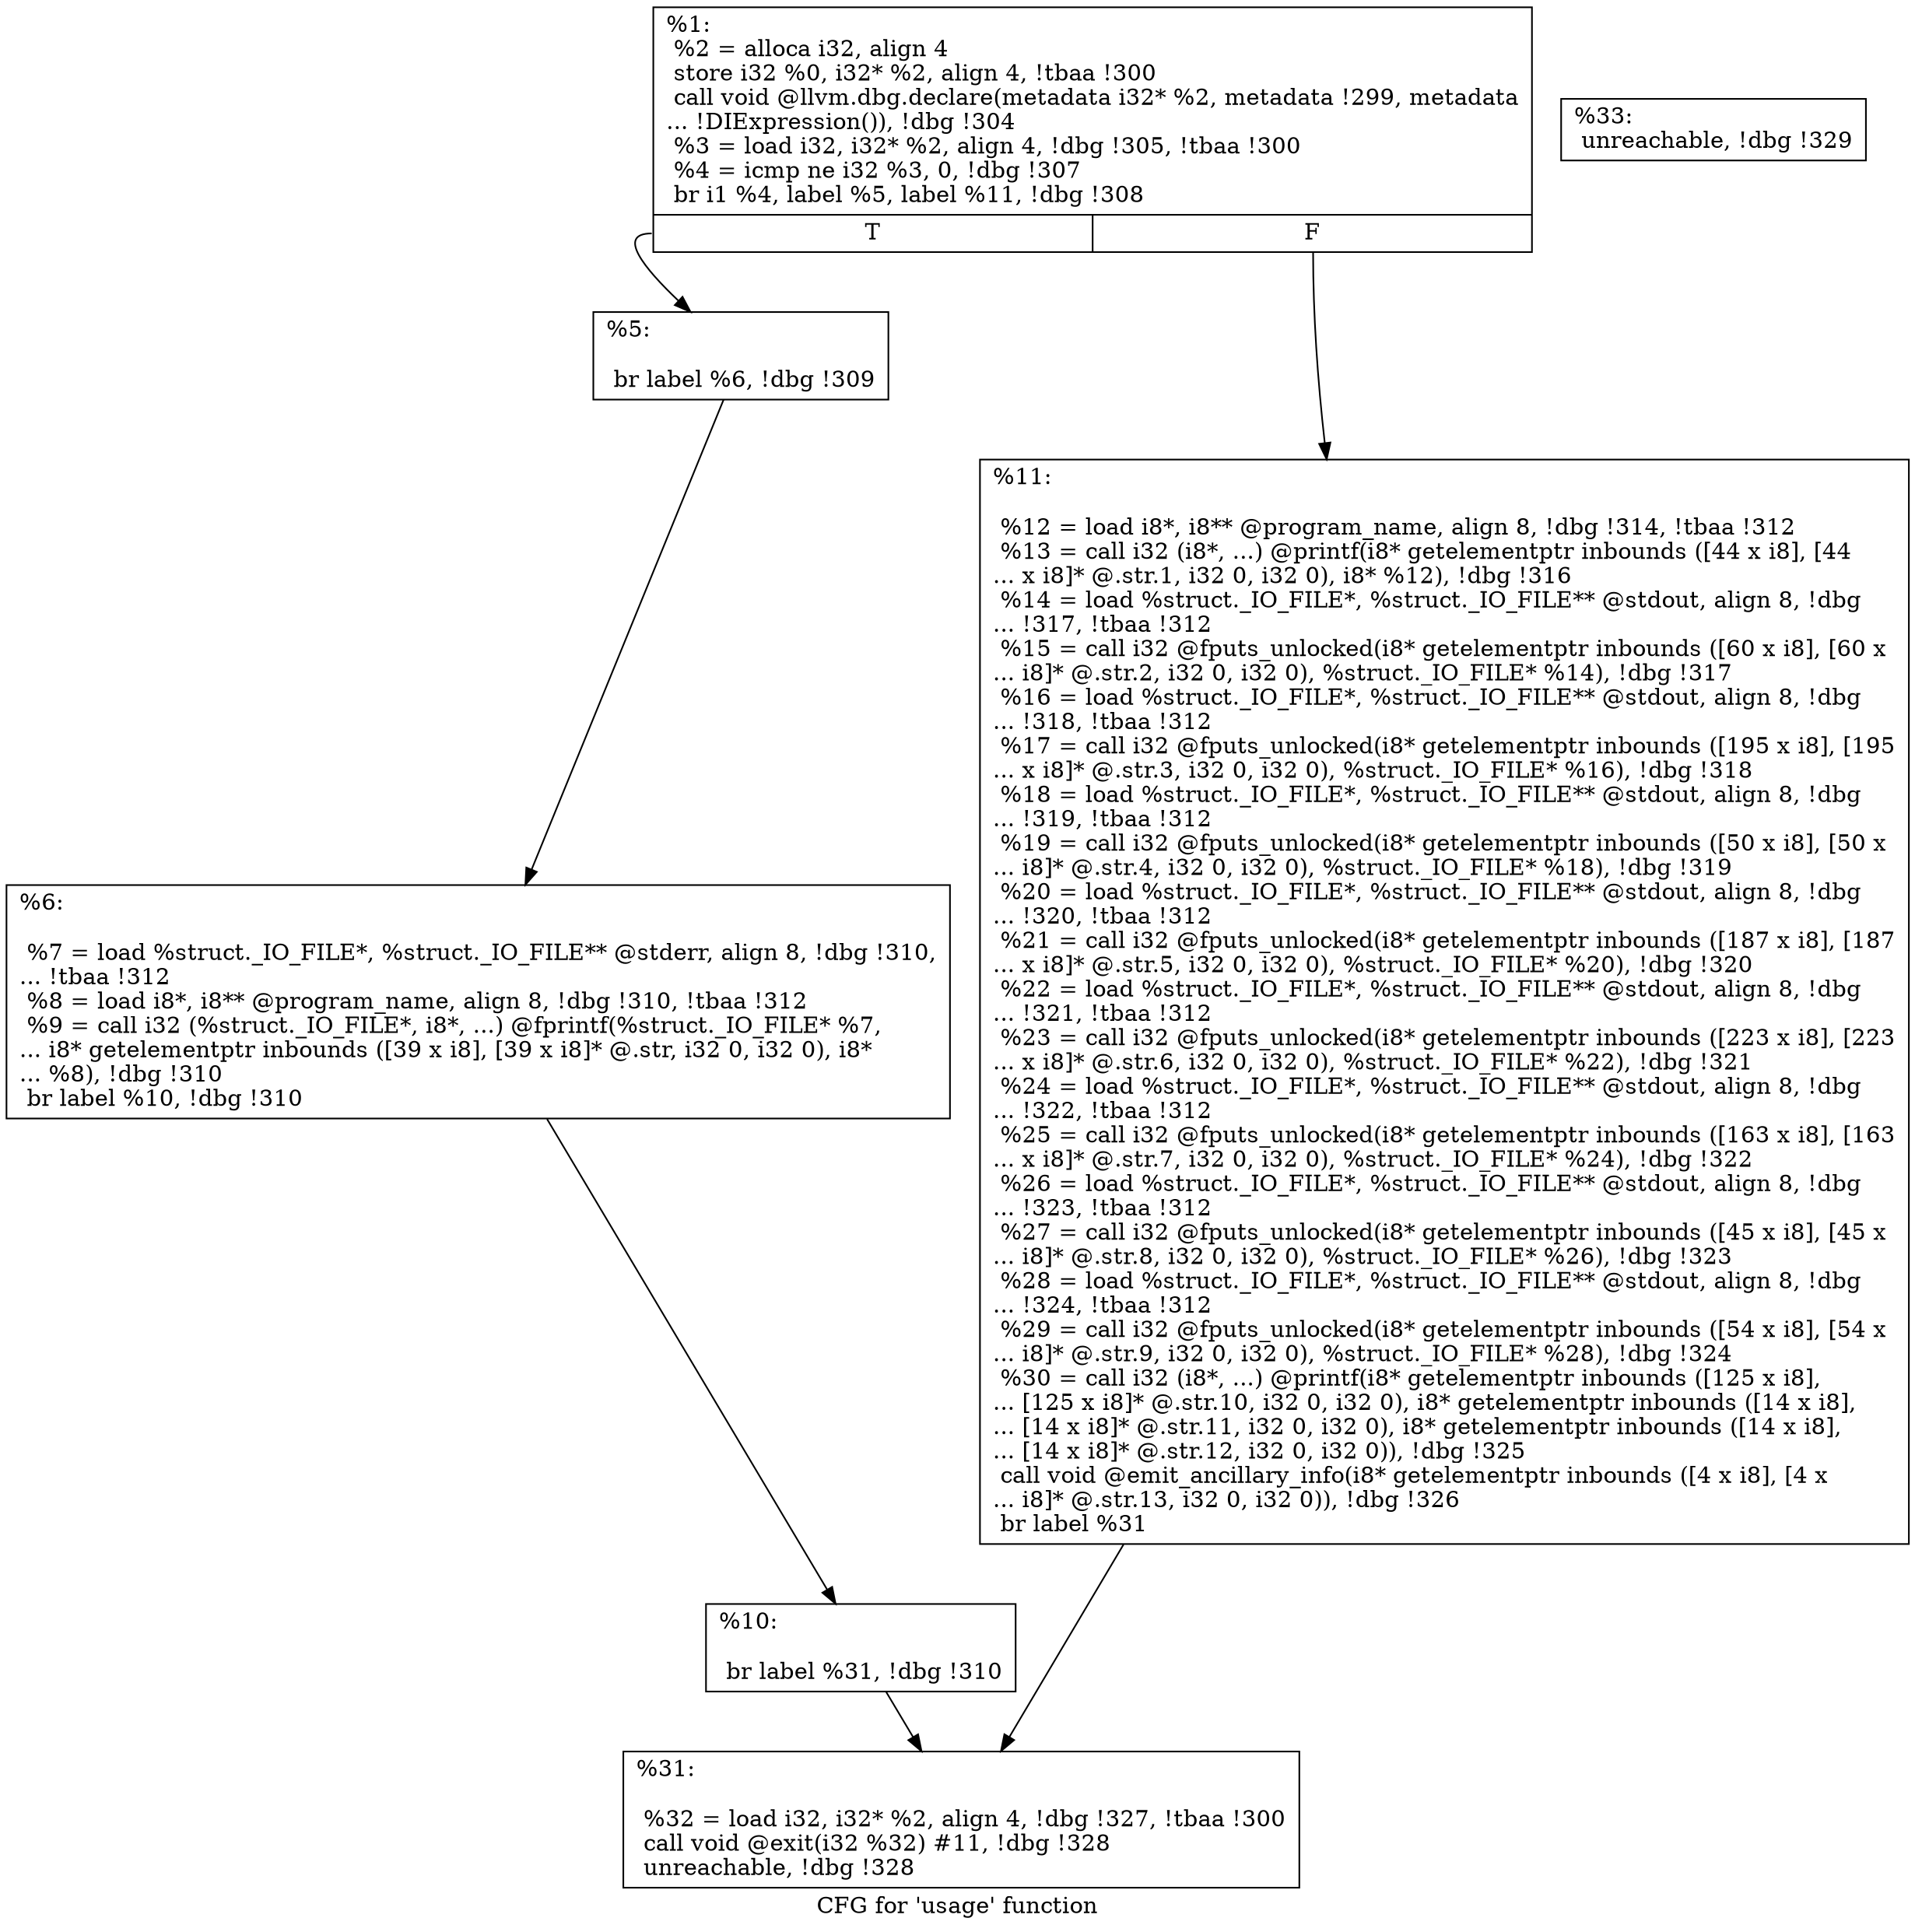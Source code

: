 digraph "CFG for 'usage' function" {
	label="CFG for 'usage' function";

	Node0x1003ec0 [shape=record,label="{%1:\l  %2 = alloca i32, align 4\l  store i32 %0, i32* %2, align 4, !tbaa !300\l  call void @llvm.dbg.declare(metadata i32* %2, metadata !299, metadata\l... !DIExpression()), !dbg !304\l  %3 = load i32, i32* %2, align 4, !dbg !305, !tbaa !300\l  %4 = icmp ne i32 %3, 0, !dbg !307\l  br i1 %4, label %5, label %11, !dbg !308\l|{<s0>T|<s1>F}}"];
	Node0x1003ec0:s0 -> Node0x1030570;
	Node0x1003ec0:s1 -> Node0x1030660;
	Node0x1030570 [shape=record,label="{%5:\l\l  br label %6, !dbg !309\l}"];
	Node0x1030570 -> Node0x10305c0;
	Node0x10305c0 [shape=record,label="{%6:\l\l  %7 = load %struct._IO_FILE*, %struct._IO_FILE** @stderr, align 8, !dbg !310,\l... !tbaa !312\l  %8 = load i8*, i8** @program_name, align 8, !dbg !310, !tbaa !312\l  %9 = call i32 (%struct._IO_FILE*, i8*, ...) @fprintf(%struct._IO_FILE* %7,\l... i8* getelementptr inbounds ([39 x i8], [39 x i8]* @.str, i32 0, i32 0), i8*\l... %8), !dbg !310\l  br label %10, !dbg !310\l}"];
	Node0x10305c0 -> Node0x1030610;
	Node0x1030610 [shape=record,label="{%10:\l\l  br label %31, !dbg !310\l}"];
	Node0x1030610 -> Node0x10306b0;
	Node0x1030660 [shape=record,label="{%11:\l\l  %12 = load i8*, i8** @program_name, align 8, !dbg !314, !tbaa !312\l  %13 = call i32 (i8*, ...) @printf(i8* getelementptr inbounds ([44 x i8], [44\l... x i8]* @.str.1, i32 0, i32 0), i8* %12), !dbg !316\l  %14 = load %struct._IO_FILE*, %struct._IO_FILE** @stdout, align 8, !dbg\l... !317, !tbaa !312\l  %15 = call i32 @fputs_unlocked(i8* getelementptr inbounds ([60 x i8], [60 x\l... i8]* @.str.2, i32 0, i32 0), %struct._IO_FILE* %14), !dbg !317\l  %16 = load %struct._IO_FILE*, %struct._IO_FILE** @stdout, align 8, !dbg\l... !318, !tbaa !312\l  %17 = call i32 @fputs_unlocked(i8* getelementptr inbounds ([195 x i8], [195\l... x i8]* @.str.3, i32 0, i32 0), %struct._IO_FILE* %16), !dbg !318\l  %18 = load %struct._IO_FILE*, %struct._IO_FILE** @stdout, align 8, !dbg\l... !319, !tbaa !312\l  %19 = call i32 @fputs_unlocked(i8* getelementptr inbounds ([50 x i8], [50 x\l... i8]* @.str.4, i32 0, i32 0), %struct._IO_FILE* %18), !dbg !319\l  %20 = load %struct._IO_FILE*, %struct._IO_FILE** @stdout, align 8, !dbg\l... !320, !tbaa !312\l  %21 = call i32 @fputs_unlocked(i8* getelementptr inbounds ([187 x i8], [187\l... x i8]* @.str.5, i32 0, i32 0), %struct._IO_FILE* %20), !dbg !320\l  %22 = load %struct._IO_FILE*, %struct._IO_FILE** @stdout, align 8, !dbg\l... !321, !tbaa !312\l  %23 = call i32 @fputs_unlocked(i8* getelementptr inbounds ([223 x i8], [223\l... x i8]* @.str.6, i32 0, i32 0), %struct._IO_FILE* %22), !dbg !321\l  %24 = load %struct._IO_FILE*, %struct._IO_FILE** @stdout, align 8, !dbg\l... !322, !tbaa !312\l  %25 = call i32 @fputs_unlocked(i8* getelementptr inbounds ([163 x i8], [163\l... x i8]* @.str.7, i32 0, i32 0), %struct._IO_FILE* %24), !dbg !322\l  %26 = load %struct._IO_FILE*, %struct._IO_FILE** @stdout, align 8, !dbg\l... !323, !tbaa !312\l  %27 = call i32 @fputs_unlocked(i8* getelementptr inbounds ([45 x i8], [45 x\l... i8]* @.str.8, i32 0, i32 0), %struct._IO_FILE* %26), !dbg !323\l  %28 = load %struct._IO_FILE*, %struct._IO_FILE** @stdout, align 8, !dbg\l... !324, !tbaa !312\l  %29 = call i32 @fputs_unlocked(i8* getelementptr inbounds ([54 x i8], [54 x\l... i8]* @.str.9, i32 0, i32 0), %struct._IO_FILE* %28), !dbg !324\l  %30 = call i32 (i8*, ...) @printf(i8* getelementptr inbounds ([125 x i8],\l... [125 x i8]* @.str.10, i32 0, i32 0), i8* getelementptr inbounds ([14 x i8],\l... [14 x i8]* @.str.11, i32 0, i32 0), i8* getelementptr inbounds ([14 x i8],\l... [14 x i8]* @.str.12, i32 0, i32 0)), !dbg !325\l  call void @emit_ancillary_info(i8* getelementptr inbounds ([4 x i8], [4 x\l... i8]* @.str.13, i32 0, i32 0)), !dbg !326\l  br label %31\l}"];
	Node0x1030660 -> Node0x10306b0;
	Node0x10306b0 [shape=record,label="{%31:\l\l  %32 = load i32, i32* %2, align 4, !dbg !327, !tbaa !300\l  call void @exit(i32 %32) #11, !dbg !328\l  unreachable, !dbg !328\l}"];
	Node0x1030700 [shape=record,label="{%33:                                                  \l  unreachable, !dbg !329\l}"];
}
